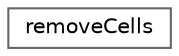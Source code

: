 digraph "Graphical Class Hierarchy"
{
 // LATEX_PDF_SIZE
  bgcolor="transparent";
  edge [fontname=Helvetica,fontsize=10,labelfontname=Helvetica,labelfontsize=10];
  node [fontname=Helvetica,fontsize=10,shape=box,height=0.2,width=0.4];
  rankdir="LR";
  Node0 [id="Node000000",label="removeCells",height=0.2,width=0.4,color="grey40", fillcolor="white", style="filled",URL="$classFoam_1_1removeCells.html",tooltip="Given list of cells to remove, insert all the topology changes."];
}
